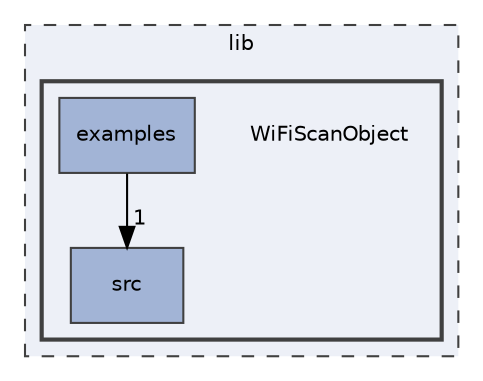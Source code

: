 digraph "lib/WiFiScanObject"
{
 // LATEX_PDF_SIZE
  edge [fontname="Helvetica",fontsize="10",labelfontname="Helvetica",labelfontsize="10"];
  node [fontname="Helvetica",fontsize="10",shape=record];
  compound=true
  subgraph clusterdir_97aefd0d527b934f1d99a682da8fe6a9 {
    graph [ bgcolor="#edf0f7", pencolor="grey25", style="filled,dashed,", label="lib", fontname="Helvetica", fontsize="10", URL="dir_97aefd0d527b934f1d99a682da8fe6a9.html"]
  subgraph clusterdir_e053174f8d561f7c5a68db85c14eb6fa {
    graph [ bgcolor="#edf0f7", pencolor="grey25", style="filled,bold,", label="", fontname="Helvetica", fontsize="10", URL="dir_e053174f8d561f7c5a68db85c14eb6fa.html"]
    dir_e053174f8d561f7c5a68db85c14eb6fa [shape=plaintext, label="WiFiScanObject"];
  dir_be8e6253eca9d6288562e0acdf223f45 [shape=box, label="examples", style="filled,", fillcolor="#a2b4d6", color="grey25", URL="dir_be8e6253eca9d6288562e0acdf223f45.html"];
  dir_9bb021ec4d0f4909a9a860aac1a23cac [shape=box, label="src", style="filled,", fillcolor="#a2b4d6", color="grey25", URL="dir_9bb021ec4d0f4909a9a860aac1a23cac.html"];
  }
  }
  dir_be8e6253eca9d6288562e0acdf223f45->dir_9bb021ec4d0f4909a9a860aac1a23cac [headlabel="1", labeldistance=1.5 headhref="dir_000002_000008.html"];
}
